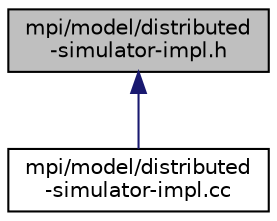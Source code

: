 digraph "mpi/model/distributed-simulator-impl.h"
{
  edge [fontname="Helvetica",fontsize="10",labelfontname="Helvetica",labelfontsize="10"];
  node [fontname="Helvetica",fontsize="10",shape=record];
  Node1 [label="mpi/model/distributed\l-simulator-impl.h",height=0.2,width=0.4,color="black", fillcolor="grey75", style="filled", fontcolor="black"];
  Node1 -> Node2 [dir="back",color="midnightblue",fontsize="10",style="solid"];
  Node2 [label="mpi/model/distributed\l-simulator-impl.cc",height=0.2,width=0.4,color="black", fillcolor="white", style="filled",URL="$de/daf/distributed-simulator-impl_8cc.html"];
}
